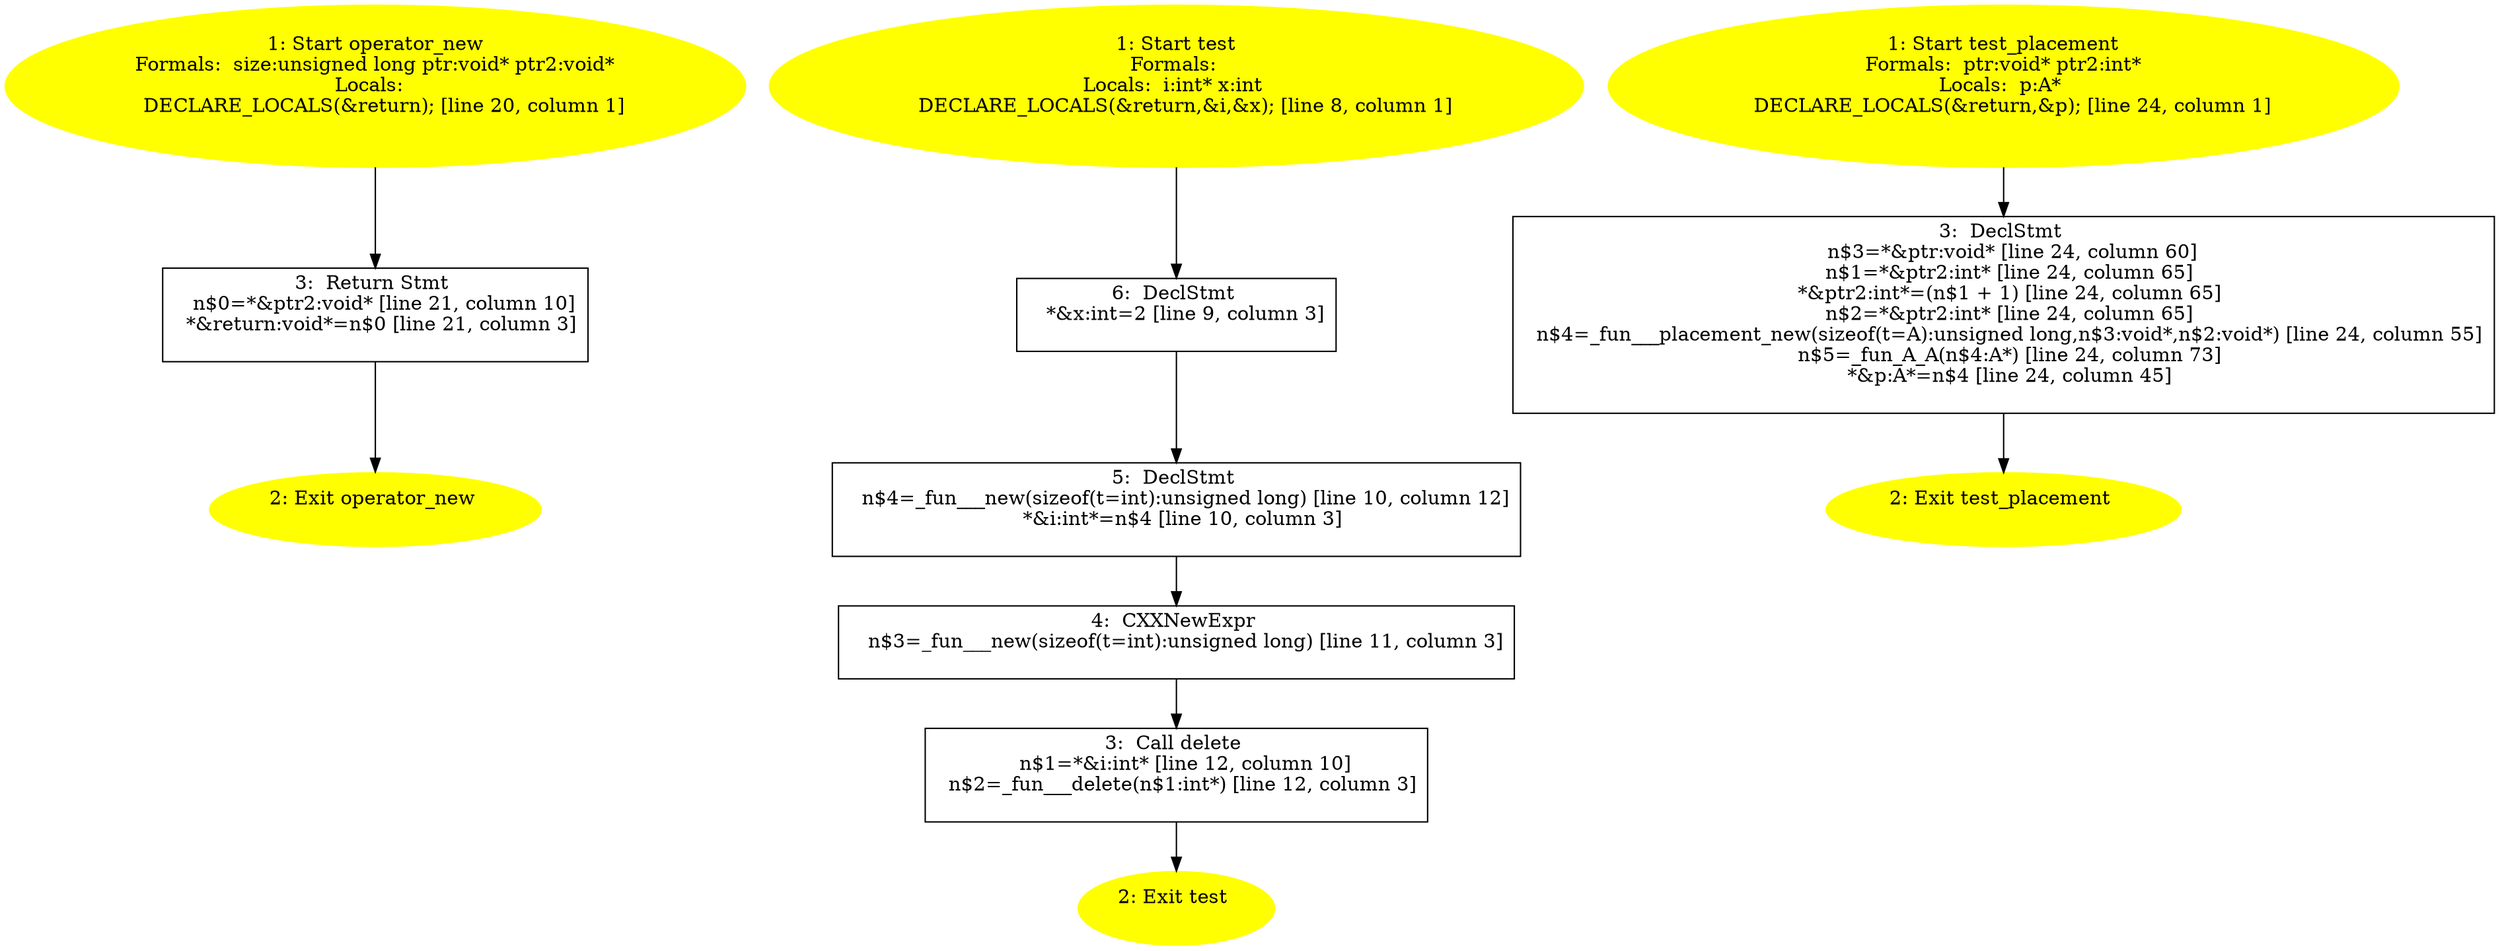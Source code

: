 /* @generated */
digraph cfg {
"operator_new#13351464032276683690.f7532bbe196cdd8520d944e0c3e1f7b4_1" [label="1: Start operator_new\nFormals:  size:unsigned long ptr:void* ptr2:void*\nLocals:  \n   DECLARE_LOCALS(&return); [line 20, column 1]\n " color=yellow style=filled]
	

	 "operator_new#13351464032276683690.f7532bbe196cdd8520d944e0c3e1f7b4_1" -> "operator_new#13351464032276683690.f7532bbe196cdd8520d944e0c3e1f7b4_3" ;
"operator_new#13351464032276683690.f7532bbe196cdd8520d944e0c3e1f7b4_2" [label="2: Exit operator_new \n  " color=yellow style=filled]
	

"operator_new#13351464032276683690.f7532bbe196cdd8520d944e0c3e1f7b4_3" [label="3:  Return Stmt \n   n$0=*&ptr2:void* [line 21, column 10]\n  *&return:void*=n$0 [line 21, column 3]\n " shape="box"]
	

	 "operator_new#13351464032276683690.f7532bbe196cdd8520d944e0c3e1f7b4_3" -> "operator_new#13351464032276683690.f7532bbe196cdd8520d944e0c3e1f7b4_2" ;
"test#18241244337164948030.afc14f193ad97442f67ac7183be789bc_1" [label="1: Start test\nFormals: \nLocals:  i:int* x:int \n   DECLARE_LOCALS(&return,&i,&x); [line 8, column 1]\n " color=yellow style=filled]
	

	 "test#18241244337164948030.afc14f193ad97442f67ac7183be789bc_1" -> "test#18241244337164948030.afc14f193ad97442f67ac7183be789bc_6" ;
"test#18241244337164948030.afc14f193ad97442f67ac7183be789bc_2" [label="2: Exit test \n  " color=yellow style=filled]
	

"test#18241244337164948030.afc14f193ad97442f67ac7183be789bc_3" [label="3:  Call delete \n   n$1=*&i:int* [line 12, column 10]\n  n$2=_fun___delete(n$1:int*) [line 12, column 3]\n " shape="box"]
	

	 "test#18241244337164948030.afc14f193ad97442f67ac7183be789bc_3" -> "test#18241244337164948030.afc14f193ad97442f67ac7183be789bc_2" ;
"test#18241244337164948030.afc14f193ad97442f67ac7183be789bc_4" [label="4:  CXXNewExpr \n   n$3=_fun___new(sizeof(t=int):unsigned long) [line 11, column 3]\n " shape="box"]
	

	 "test#18241244337164948030.afc14f193ad97442f67ac7183be789bc_4" -> "test#18241244337164948030.afc14f193ad97442f67ac7183be789bc_3" ;
"test#18241244337164948030.afc14f193ad97442f67ac7183be789bc_5" [label="5:  DeclStmt \n   n$4=_fun___new(sizeof(t=int):unsigned long) [line 10, column 12]\n  *&i:int*=n$4 [line 10, column 3]\n " shape="box"]
	

	 "test#18241244337164948030.afc14f193ad97442f67ac7183be789bc_5" -> "test#18241244337164948030.afc14f193ad97442f67ac7183be789bc_4" ;
"test#18241244337164948030.afc14f193ad97442f67ac7183be789bc_6" [label="6:  DeclStmt \n   *&x:int=2 [line 9, column 3]\n " shape="box"]
	

	 "test#18241244337164948030.afc14f193ad97442f67ac7183be789bc_6" -> "test#18241244337164948030.afc14f193ad97442f67ac7183be789bc_5" ;
"test_placement#7589029240520377616.7f92d4e10c030674dddd1682731c0ba3_1" [label="1: Start test_placement\nFormals:  ptr:void* ptr2:int*\nLocals:  p:A* \n   DECLARE_LOCALS(&return,&p); [line 24, column 1]\n " color=yellow style=filled]
	

	 "test_placement#7589029240520377616.7f92d4e10c030674dddd1682731c0ba3_1" -> "test_placement#7589029240520377616.7f92d4e10c030674dddd1682731c0ba3_3" ;
"test_placement#7589029240520377616.7f92d4e10c030674dddd1682731c0ba3_2" [label="2: Exit test_placement \n  " color=yellow style=filled]
	

"test_placement#7589029240520377616.7f92d4e10c030674dddd1682731c0ba3_3" [label="3:  DeclStmt \n   n$3=*&ptr:void* [line 24, column 60]\n  n$1=*&ptr2:int* [line 24, column 65]\n  *&ptr2:int*=(n$1 + 1) [line 24, column 65]\n  n$2=*&ptr2:int* [line 24, column 65]\n  n$4=_fun___placement_new(sizeof(t=A):unsigned long,n$3:void*,n$2:void*) [line 24, column 55]\n  n$5=_fun_A_A(n$4:A*) [line 24, column 73]\n  *&p:A*=n$4 [line 24, column 45]\n " shape="box"]
	

	 "test_placement#7589029240520377616.7f92d4e10c030674dddd1682731c0ba3_3" -> "test_placement#7589029240520377616.7f92d4e10c030674dddd1682731c0ba3_2" ;
}
